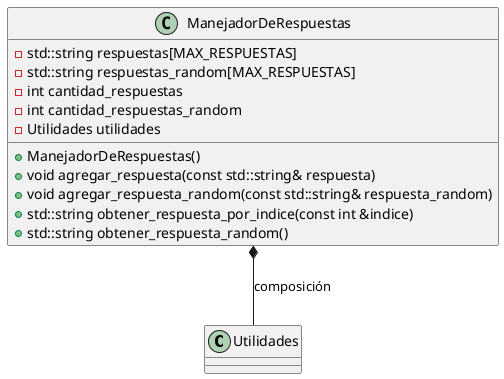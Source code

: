 @startuml
'https://plantuml.com/class-diagram

class Utilidades

class ManejadorDeRespuestas {
    - std::string respuestas[MAX_RESPUESTAS]
    - std::string respuestas_random[MAX_RESPUESTAS]
    - int cantidad_respuestas
    - int cantidad_respuestas_random
    - Utilidades utilidades

    + ManejadorDeRespuestas()
    + void agregar_respuesta(const std::string& respuesta)
    + void agregar_respuesta_random(const std::string& respuesta_random)
    + std::string obtener_respuesta_por_indice(const int &indice)
    + std::string obtener_respuesta_random()
}

' Relaciones
ManejadorDeRespuestas *-- Utilidades : "composición"

@enduml